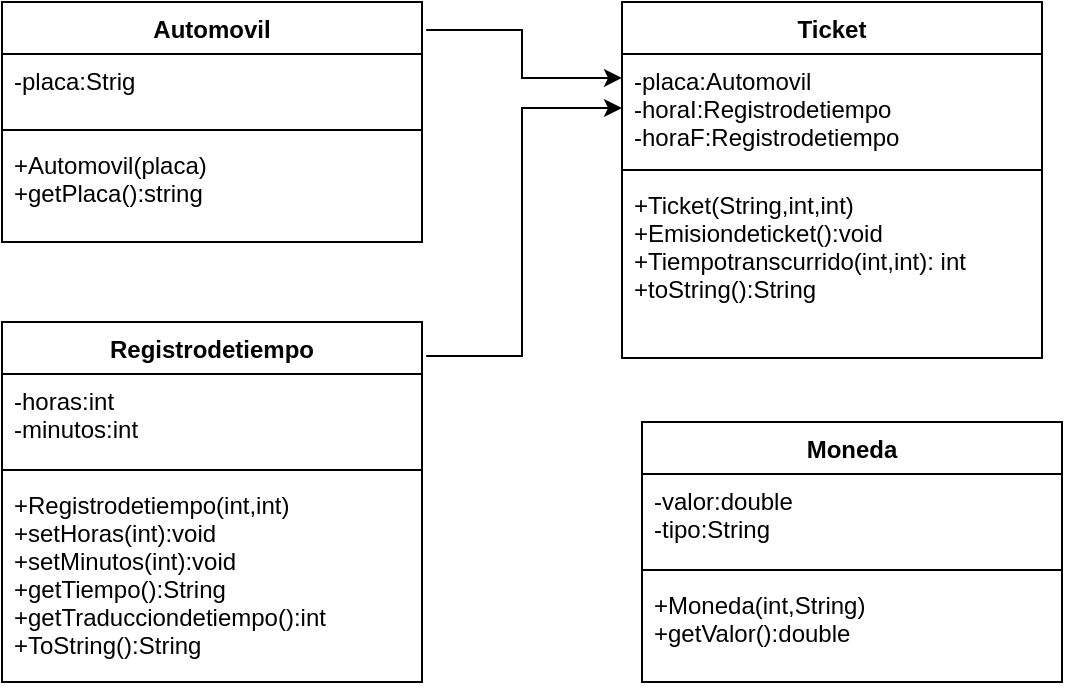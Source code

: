 <mxfile version="12.9.3" type="device"><diagram id="WcAApnYzwtEaYkhS2knt" name="Page-1"><mxGraphModel dx="868" dy="482" grid="1" gridSize="10" guides="1" tooltips="1" connect="1" arrows="1" fold="1" page="1" pageScale="1" pageWidth="850" pageHeight="1100" math="0" shadow="0"><root><mxCell id="0"/><mxCell id="1" parent="0"/><mxCell id="VY5gNRXdIo_TS0czoVgz-14" value="Moneda" style="swimlane;fontStyle=1;align=center;verticalAlign=top;childLayout=stackLayout;horizontal=1;startSize=26;horizontalStack=0;resizeParent=1;resizeParentMax=0;resizeLast=0;collapsible=1;marginBottom=0;" vertex="1" parent="1"><mxGeometry x="570" y="270" width="210" height="130" as="geometry"/></mxCell><mxCell id="VY5gNRXdIo_TS0czoVgz-15" value="-valor:double&#10;-tipo:String" style="text;strokeColor=none;fillColor=none;align=left;verticalAlign=top;spacingLeft=4;spacingRight=4;overflow=hidden;rotatable=0;points=[[0,0.5],[1,0.5]];portConstraint=eastwest;" vertex="1" parent="VY5gNRXdIo_TS0czoVgz-14"><mxGeometry y="26" width="210" height="44" as="geometry"/></mxCell><mxCell id="VY5gNRXdIo_TS0czoVgz-16" value="" style="line;strokeWidth=1;fillColor=none;align=left;verticalAlign=middle;spacingTop=-1;spacingLeft=3;spacingRight=3;rotatable=0;labelPosition=right;points=[];portConstraint=eastwest;" vertex="1" parent="VY5gNRXdIo_TS0czoVgz-14"><mxGeometry y="70" width="210" height="8" as="geometry"/></mxCell><mxCell id="VY5gNRXdIo_TS0czoVgz-17" value="+Moneda(int,String)&#10;+getValor():double" style="text;strokeColor=none;fillColor=none;align=left;verticalAlign=top;spacingLeft=4;spacingRight=4;overflow=hidden;rotatable=0;points=[[0,0.5],[1,0.5]];portConstraint=eastwest;" vertex="1" parent="VY5gNRXdIo_TS0czoVgz-14"><mxGeometry y="78" width="210" height="52" as="geometry"/></mxCell><mxCell id="VY5gNRXdIo_TS0czoVgz-6" value="Automovil" style="swimlane;fontStyle=1;align=center;verticalAlign=top;childLayout=stackLayout;horizontal=1;startSize=26;horizontalStack=0;resizeParent=1;resizeParentMax=0;resizeLast=0;collapsible=1;marginBottom=0;" vertex="1" parent="1"><mxGeometry x="250" y="60" width="210" height="120" as="geometry"/></mxCell><mxCell id="VY5gNRXdIo_TS0czoVgz-7" value="-placa:Strig" style="text;strokeColor=none;fillColor=none;align=left;verticalAlign=top;spacingLeft=4;spacingRight=4;overflow=hidden;rotatable=0;points=[[0,0.5],[1,0.5]];portConstraint=eastwest;" vertex="1" parent="VY5gNRXdIo_TS0czoVgz-6"><mxGeometry y="26" width="210" height="34" as="geometry"/></mxCell><mxCell id="VY5gNRXdIo_TS0czoVgz-8" value="" style="line;strokeWidth=1;fillColor=none;align=left;verticalAlign=middle;spacingTop=-1;spacingLeft=3;spacingRight=3;rotatable=0;labelPosition=right;points=[];portConstraint=eastwest;" vertex="1" parent="VY5gNRXdIo_TS0czoVgz-6"><mxGeometry y="60" width="210" height="8" as="geometry"/></mxCell><mxCell id="VY5gNRXdIo_TS0czoVgz-9" value="+Automovil(placa)&#10;+getPlaca():string" style="text;strokeColor=none;fillColor=none;align=left;verticalAlign=top;spacingLeft=4;spacingRight=4;overflow=hidden;rotatable=0;points=[[0,0.5],[1,0.5]];portConstraint=eastwest;" vertex="1" parent="VY5gNRXdIo_TS0czoVgz-6"><mxGeometry y="68" width="210" height="52" as="geometry"/></mxCell><mxCell id="VY5gNRXdIo_TS0czoVgz-10" value="Registrodetiempo" style="swimlane;fontStyle=1;align=center;verticalAlign=top;childLayout=stackLayout;horizontal=1;startSize=26;horizontalStack=0;resizeParent=1;resizeParentMax=0;resizeLast=0;collapsible=1;marginBottom=0;" vertex="1" parent="1"><mxGeometry x="250" y="220" width="210" height="180" as="geometry"/></mxCell><mxCell id="VY5gNRXdIo_TS0czoVgz-11" value="-horas:int&#10;-minutos:int" style="text;strokeColor=none;fillColor=none;align=left;verticalAlign=top;spacingLeft=4;spacingRight=4;overflow=hidden;rotatable=0;points=[[0,0.5],[1,0.5]];portConstraint=eastwest;" vertex="1" parent="VY5gNRXdIo_TS0czoVgz-10"><mxGeometry y="26" width="210" height="44" as="geometry"/></mxCell><mxCell id="VY5gNRXdIo_TS0czoVgz-12" value="" style="line;strokeWidth=1;fillColor=none;align=left;verticalAlign=middle;spacingTop=-1;spacingLeft=3;spacingRight=3;rotatable=0;labelPosition=right;points=[];portConstraint=eastwest;" vertex="1" parent="VY5gNRXdIo_TS0czoVgz-10"><mxGeometry y="70" width="210" height="8" as="geometry"/></mxCell><mxCell id="VY5gNRXdIo_TS0czoVgz-13" value="+Registrodetiempo(int,int)&#10;+setHoras(int):void&#10;+setMinutos(int):void&#10;+getTiempo():String&#10;+getTraducciondetiempo():int&#10;+ToString():String" style="text;strokeColor=none;fillColor=none;align=left;verticalAlign=top;spacingLeft=4;spacingRight=4;overflow=hidden;rotatable=0;points=[[0,0.5],[1,0.5]];portConstraint=eastwest;" vertex="1" parent="VY5gNRXdIo_TS0czoVgz-10"><mxGeometry y="78" width="210" height="102" as="geometry"/></mxCell><mxCell id="VY5gNRXdIo_TS0czoVgz-1" value="Ticket" style="swimlane;fontStyle=1;align=center;verticalAlign=top;childLayout=stackLayout;horizontal=1;startSize=26;horizontalStack=0;resizeParent=1;resizeParentMax=0;resizeLast=0;collapsible=1;marginBottom=0;" vertex="1" parent="1"><mxGeometry x="560" y="60" width="210" height="178" as="geometry"/></mxCell><mxCell id="VY5gNRXdIo_TS0czoVgz-2" value="-placa:Automovil&#10;-horaI:Registrodetiempo&#10;-horaF:Registrodetiempo" style="text;strokeColor=none;fillColor=none;align=left;verticalAlign=top;spacingLeft=4;spacingRight=4;overflow=hidden;rotatable=0;points=[[0,0.5],[1,0.5]];portConstraint=eastwest;" vertex="1" parent="VY5gNRXdIo_TS0czoVgz-1"><mxGeometry y="26" width="210" height="54" as="geometry"/></mxCell><mxCell id="VY5gNRXdIo_TS0czoVgz-3" value="" style="line;strokeWidth=1;fillColor=none;align=left;verticalAlign=middle;spacingTop=-1;spacingLeft=3;spacingRight=3;rotatable=0;labelPosition=right;points=[];portConstraint=eastwest;" vertex="1" parent="VY5gNRXdIo_TS0czoVgz-1"><mxGeometry y="80" width="210" height="8" as="geometry"/></mxCell><mxCell id="VY5gNRXdIo_TS0czoVgz-4" value="+Ticket(String,int,int)&#10;+Emisiondeticket():void&#10;+Tiempotranscurrido(int,int): int&#10;+toString():String" style="text;strokeColor=none;fillColor=none;align=left;verticalAlign=top;spacingLeft=4;spacingRight=4;overflow=hidden;rotatable=0;points=[[0,0.5],[1,0.5]];portConstraint=eastwest;" vertex="1" parent="VY5gNRXdIo_TS0czoVgz-1"><mxGeometry y="88" width="210" height="90" as="geometry"/></mxCell><mxCell id="VY5gNRXdIo_TS0czoVgz-23" style="edgeStyle=orthogonalEdgeStyle;rounded=0;orthogonalLoop=1;jettySize=auto;html=1;exitX=1.01;exitY=0.117;exitDx=0;exitDy=0;entryX=0;entryY=0.222;entryDx=0;entryDy=0;entryPerimeter=0;exitPerimeter=0;" edge="1" parent="1" source="VY5gNRXdIo_TS0czoVgz-6" target="VY5gNRXdIo_TS0czoVgz-2"><mxGeometry relative="1" as="geometry"/></mxCell><mxCell id="VY5gNRXdIo_TS0czoVgz-24" style="edgeStyle=orthogonalEdgeStyle;rounded=0;orthogonalLoop=1;jettySize=auto;html=1;exitX=1.01;exitY=-0.205;exitDx=0;exitDy=0;entryX=0;entryY=0.5;entryDx=0;entryDy=0;exitPerimeter=0;" edge="1" parent="1" source="VY5gNRXdIo_TS0czoVgz-11" target="VY5gNRXdIo_TS0czoVgz-2"><mxGeometry relative="1" as="geometry"/></mxCell></root></mxGraphModel></diagram></mxfile>